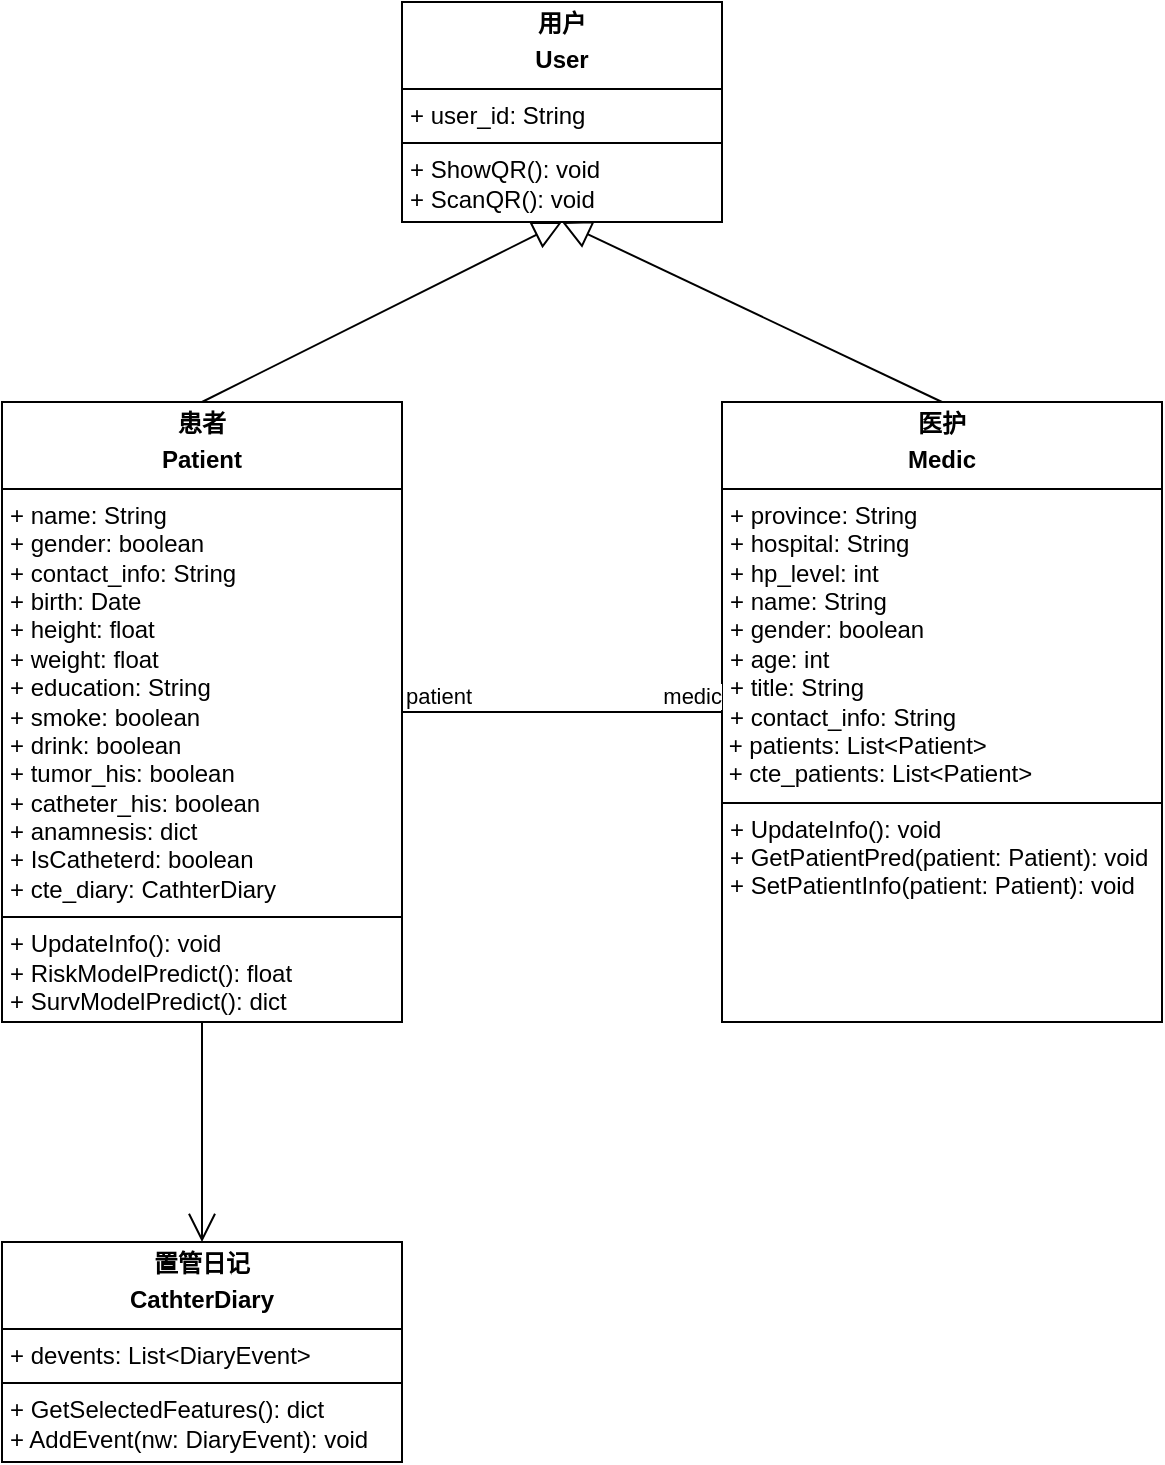 <mxfile version="24.2.5" type="github">
  <diagram name="Page-1" id="9f46799a-70d6-7492-0946-bef42562c5a5">
    <mxGraphModel dx="1272" dy="686" grid="1" gridSize="10" guides="1" tooltips="1" connect="1" arrows="1" fold="1" page="1" pageScale="1" pageWidth="1100" pageHeight="850" background="none" math="0" shadow="0">
      <root>
        <mxCell id="0" />
        <mxCell id="1" parent="0" />
        <mxCell id="KEdp7Dv5nMZ1zNsUdraF-30" value="&lt;p style=&quot;margin:0px;margin-top:4px;text-align:center;&quot;&gt;&lt;b&gt;置管日记&lt;/b&gt;&lt;/p&gt;&lt;p style=&quot;margin:0px;margin-top:4px;text-align:center;&quot;&gt;&lt;b&gt;CathterDiary&lt;/b&gt;&lt;/p&gt;&lt;hr size=&quot;1&quot; style=&quot;border-style:solid;&quot;&gt;&lt;p style=&quot;margin:0px;margin-left:4px;&quot;&gt;+ devents: List&amp;lt;DiaryEvent&amp;gt;&lt;/p&gt;&lt;hr size=&quot;1&quot; style=&quot;border-style:solid;&quot;&gt;&lt;p style=&quot;margin:0px;margin-left:4px;&quot;&gt;+ GetSelectedFeatures(): dict&lt;/p&gt;&lt;p style=&quot;margin:0px;margin-left:4px;&quot;&gt;+ AddEvent(nw: DiaryEvent): void&lt;/p&gt;" style="verticalAlign=top;align=left;overflow=fill;html=1;whiteSpace=wrap;" vertex="1" parent="1">
          <mxGeometry x="120" y="680" width="200" height="110" as="geometry" />
        </mxCell>
        <mxCell id="KEdp7Dv5nMZ1zNsUdraF-32" value="&lt;p style=&quot;margin:0px;margin-top:4px;text-align:center;&quot;&gt;&lt;b&gt;患者&lt;/b&gt;&lt;/p&gt;&lt;p style=&quot;margin:0px;margin-top:4px;text-align:center;&quot;&gt;&lt;b&gt;Patient&lt;/b&gt;&lt;/p&gt;&lt;hr size=&quot;1&quot; style=&quot;border-style:solid;&quot;&gt;&lt;p style=&quot;margin:0px;margin-left:4px;&quot;&gt;+ name: String&lt;/p&gt;&lt;p style=&quot;margin:0px;margin-left:4px;&quot;&gt;+ gender: boolean&lt;/p&gt;&lt;p style=&quot;margin:0px;margin-left:4px;&quot;&gt;+ contact_info: String&lt;/p&gt;&lt;p style=&quot;margin:0px;margin-left:4px;&quot;&gt;+ birth: Date&lt;/p&gt;&lt;p style=&quot;margin:0px;margin-left:4px;&quot;&gt;+ height: float&lt;/p&gt;&lt;p style=&quot;margin:0px;margin-left:4px;&quot;&gt;+ weight: float&lt;/p&gt;&lt;p style=&quot;margin:0px;margin-left:4px;&quot;&gt;+ education: String&lt;/p&gt;&lt;p style=&quot;margin:0px;margin-left:4px;&quot;&gt;+ smoke: boolean&lt;/p&gt;&lt;p style=&quot;margin:0px;margin-left:4px;&quot;&gt;+ drink: boolean&lt;/p&gt;&lt;p style=&quot;margin:0px;margin-left:4px;&quot;&gt;+ tumor_his: boolean&lt;/p&gt;&lt;p style=&quot;margin:0px;margin-left:4px;&quot;&gt;+ catheter_his: boolean&lt;/p&gt;&lt;p style=&quot;margin:0px;margin-left:4px;&quot;&gt;+ anamnesis: dict&lt;/p&gt;&lt;p style=&quot;margin:0px;margin-left:4px;&quot;&gt;+ IsCatheterd: boolean&lt;/p&gt;&lt;p style=&quot;margin:0px;margin-left:4px;&quot;&gt;+ cte_diary: CathterDiary&lt;/p&gt;&lt;hr size=&quot;1&quot; style=&quot;border-style:solid;&quot;&gt;&lt;p style=&quot;margin:0px;margin-left:4px;&quot;&gt;+ UpdateInfo(): void&lt;/p&gt;&lt;p style=&quot;margin:0px;margin-left:4px;&quot;&gt;+ RiskModelPredict(): float&lt;/p&gt;&lt;p style=&quot;margin:0px;margin-left:4px;&quot;&gt;+ SurvModelPredict(): dict&lt;/p&gt;" style="verticalAlign=top;align=left;overflow=fill;html=1;whiteSpace=wrap;" vertex="1" parent="1">
          <mxGeometry x="120" y="260" width="200" height="310" as="geometry" />
        </mxCell>
        <mxCell id="KEdp7Dv5nMZ1zNsUdraF-33" value="&lt;p style=&quot;margin:0px;margin-top:4px;text-align:center;&quot;&gt;&lt;b&gt;医护&lt;/b&gt;&lt;/p&gt;&lt;p style=&quot;margin:0px;margin-top:4px;text-align:center;&quot;&gt;&lt;b&gt;Medic&lt;/b&gt;&lt;/p&gt;&lt;hr size=&quot;1&quot; style=&quot;border-style:solid;&quot;&gt;&lt;p style=&quot;margin:0px;margin-left:4px;&quot;&gt;+ province: String&lt;/p&gt;&lt;p style=&quot;margin:0px;margin-left:4px;&quot;&gt;+ hospital: String&lt;/p&gt;&lt;p style=&quot;margin:0px;margin-left:4px;&quot;&gt;+ hp_level: int&lt;/p&gt;&lt;p style=&quot;margin:0px;margin-left:4px;&quot;&gt;+ name: String&lt;/p&gt;&lt;p style=&quot;margin:0px;margin-left:4px;&quot;&gt;+ gender: boolean&lt;/p&gt;&lt;p style=&quot;margin:0px;margin-left:4px;&quot;&gt;+ age: int&lt;/p&gt;&lt;p style=&quot;margin:0px;margin-left:4px;&quot;&gt;+ title: String&lt;/p&gt;&lt;p style=&quot;margin:0px;margin-left:4px;&quot;&gt;+ contact_info: String&lt;/p&gt;&amp;nbsp;+ patients: List&amp;lt;Patient&amp;gt;&lt;div&gt;&amp;nbsp;+ cte_patients: List&amp;lt;Patient&amp;gt;&lt;br&gt;&lt;hr size=&quot;1&quot; style=&quot;border-style:solid;&quot;&gt;&lt;p style=&quot;margin:0px;margin-left:4px;&quot;&gt;+ UpdateInfo(): void&lt;/p&gt;&lt;p style=&quot;margin:0px;margin-left:4px;&quot;&gt;+ GetPatientPred(patient: Patient): void&lt;/p&gt;&lt;p style=&quot;margin:0px;margin-left:4px;&quot;&gt;+ SetPatientInfo(patient: Patient): void&lt;/p&gt;&lt;p style=&quot;margin:0px;margin-left:4px;&quot;&gt;&lt;br&gt;&lt;/p&gt;&lt;/div&gt;" style="verticalAlign=top;align=left;overflow=fill;html=1;whiteSpace=wrap;" vertex="1" parent="1">
          <mxGeometry x="480" y="260" width="220" height="310" as="geometry" />
        </mxCell>
        <mxCell id="KEdp7Dv5nMZ1zNsUdraF-34" value="&lt;p style=&quot;margin:0px;margin-top:4px;text-align:center;&quot;&gt;&lt;b&gt;用户&lt;/b&gt;&lt;/p&gt;&lt;p style=&quot;margin:0px;margin-top:4px;text-align:center;&quot;&gt;&lt;b&gt;User&lt;/b&gt;&lt;/p&gt;&lt;hr size=&quot;1&quot; style=&quot;border-style:solid;&quot;&gt;&lt;p style=&quot;margin:0px;margin-left:4px;&quot;&gt;+ user_id: String&lt;/p&gt;&lt;hr size=&quot;1&quot; style=&quot;border-style:solid;&quot;&gt;&lt;p style=&quot;margin:0px;margin-left:4px;&quot;&gt;+ ShowQR(): void&lt;/p&gt;&lt;p style=&quot;margin:0px;margin-left:4px;&quot;&gt;+ ScanQR(): void&lt;/p&gt;" style="verticalAlign=top;align=left;overflow=fill;html=1;whiteSpace=wrap;" vertex="1" parent="1">
          <mxGeometry x="320" y="60" width="160" height="110" as="geometry" />
        </mxCell>
        <mxCell id="KEdp7Dv5nMZ1zNsUdraF-36" value="" style="edgeStyle=none;html=1;endSize=12;endArrow=block;endFill=0;rounded=0;exitX=0.5;exitY=0;exitDx=0;exitDy=0;entryX=0.5;entryY=1;entryDx=0;entryDy=0;" edge="1" parent="1" source="KEdp7Dv5nMZ1zNsUdraF-32" target="KEdp7Dv5nMZ1zNsUdraF-34">
          <mxGeometry width="160" relative="1" as="geometry">
            <mxPoint x="340" y="380" as="sourcePoint" />
            <mxPoint x="500" y="380" as="targetPoint" />
          </mxGeometry>
        </mxCell>
        <mxCell id="KEdp7Dv5nMZ1zNsUdraF-37" value="" style="edgeStyle=none;html=1;endSize=12;endArrow=block;endFill=0;rounded=0;exitX=0.5;exitY=0;exitDx=0;exitDy=0;entryX=0.5;entryY=1;entryDx=0;entryDy=0;" edge="1" parent="1" source="KEdp7Dv5nMZ1zNsUdraF-33" target="KEdp7Dv5nMZ1zNsUdraF-34">
          <mxGeometry width="160" relative="1" as="geometry">
            <mxPoint x="230" y="260" as="sourcePoint" />
            <mxPoint x="410" y="160" as="targetPoint" />
          </mxGeometry>
        </mxCell>
        <mxCell id="KEdp7Dv5nMZ1zNsUdraF-38" value="" style="endArrow=none;html=1;edgeStyle=orthogonalEdgeStyle;rounded=0;entryX=0;entryY=0.5;entryDx=0;entryDy=0;exitX=1;exitY=0.5;exitDx=0;exitDy=0;" edge="1" parent="1" source="KEdp7Dv5nMZ1zNsUdraF-32" target="KEdp7Dv5nMZ1zNsUdraF-33">
          <mxGeometry relative="1" as="geometry">
            <mxPoint x="330" y="430" as="sourcePoint" />
            <mxPoint x="510" y="440" as="targetPoint" />
          </mxGeometry>
        </mxCell>
        <mxCell id="KEdp7Dv5nMZ1zNsUdraF-39" value="patient" style="edgeLabel;resizable=0;html=1;align=left;verticalAlign=bottom;" connectable="0" vertex="1" parent="KEdp7Dv5nMZ1zNsUdraF-38">
          <mxGeometry x="-1" relative="1" as="geometry" />
        </mxCell>
        <mxCell id="KEdp7Dv5nMZ1zNsUdraF-40" value="medic" style="edgeLabel;resizable=0;html=1;align=right;verticalAlign=bottom;" connectable="0" vertex="1" parent="KEdp7Dv5nMZ1zNsUdraF-38">
          <mxGeometry x="1" relative="1" as="geometry" />
        </mxCell>
        <mxCell id="KEdp7Dv5nMZ1zNsUdraF-44" value="" style="endArrow=open;endFill=1;endSize=12;html=1;rounded=0;exitX=0.5;exitY=1;exitDx=0;exitDy=0;entryX=0.5;entryY=0;entryDx=0;entryDy=0;" edge="1" parent="1" source="KEdp7Dv5nMZ1zNsUdraF-32" target="KEdp7Dv5nMZ1zNsUdraF-30">
          <mxGeometry width="160" relative="1" as="geometry">
            <mxPoint x="310" y="670" as="sourcePoint" />
            <mxPoint x="220" y="760" as="targetPoint" />
          </mxGeometry>
        </mxCell>
      </root>
    </mxGraphModel>
  </diagram>
</mxfile>
